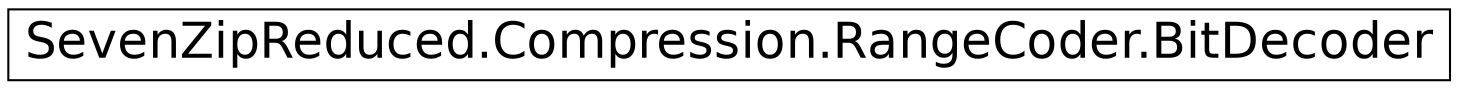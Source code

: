 digraph G
{
  edge [fontname="Helvetica",fontsize="24",labelfontname="Helvetica",labelfontsize="24"];
  node [fontname="Helvetica",fontsize="24",shape=record];
  rankdir="LR";
  Node1 [label="SevenZipReduced.Compression.RangeCoder.BitDecoder",height=0.2,width=0.4,color="black", fillcolor="white", style="filled",URL="$struct_seven_zip_reduced_1_1_compression_1_1_range_coder_1_1_bit_decoder.html"];
}
